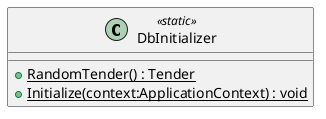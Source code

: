 @startuml
class DbInitializer <<static>> {
    + {static} RandomTender() : Tender
    + {static} Initialize(context:ApplicationContext) : void
}
@enduml
